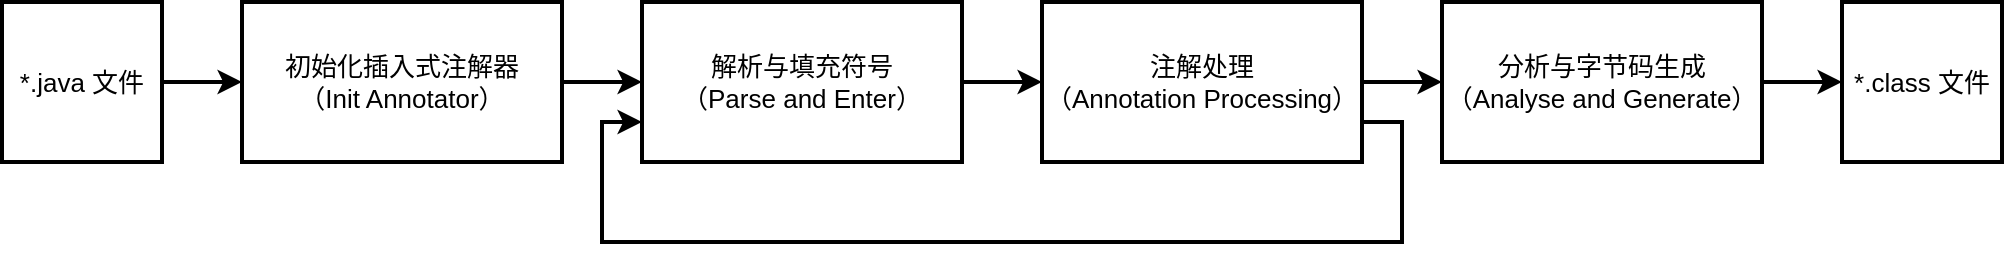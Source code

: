 <mxfile version="16.2.7" type="github">
  <diagram id="GTP2Jy751cfdpb6Nv49d" name="Page-1">
    <mxGraphModel dx="1038" dy="547" grid="1" gridSize="10" guides="1" tooltips="1" connect="1" arrows="1" fold="1" page="1" pageScale="1" pageWidth="1000" pageHeight="1000" math="0" shadow="0">
      <root>
        <mxCell id="0" />
        <mxCell id="1" parent="0" />
        <mxCell id="7VngOlp7SWyjkgBkYQJs-13" value="" style="edgeStyle=orthogonalEdgeStyle;rounded=0;orthogonalLoop=1;jettySize=auto;html=1;fontSize=13;strokeWidth=2;" edge="1" parent="1" source="7VngOlp7SWyjkgBkYQJs-1" target="7VngOlp7SWyjkgBkYQJs-12">
          <mxGeometry relative="1" as="geometry" />
        </mxCell>
        <mxCell id="7VngOlp7SWyjkgBkYQJs-1" value="*.java 文件" style="rounded=0;whiteSpace=wrap;html=1;fontSize=13;strokeWidth=2;" vertex="1" parent="1">
          <mxGeometry x="40" y="200" width="80" height="80" as="geometry" />
        </mxCell>
        <mxCell id="7VngOlp7SWyjkgBkYQJs-8" value="" style="edgeStyle=orthogonalEdgeStyle;rounded=0;orthogonalLoop=1;jettySize=auto;html=1;fontSize=13;strokeWidth=2;" edge="1" parent="1" source="7VngOlp7SWyjkgBkYQJs-2" target="7VngOlp7SWyjkgBkYQJs-3">
          <mxGeometry relative="1" as="geometry" />
        </mxCell>
        <mxCell id="7VngOlp7SWyjkgBkYQJs-2" value="解析与填充符号&lt;br style=&quot;font-size: 13px;&quot;&gt;（Parse and Enter）" style="rounded=0;whiteSpace=wrap;html=1;fontSize=13;strokeWidth=2;" vertex="1" parent="1">
          <mxGeometry x="360" y="200" width="160" height="80" as="geometry" />
        </mxCell>
        <mxCell id="7VngOlp7SWyjkgBkYQJs-9" value="" style="edgeStyle=orthogonalEdgeStyle;rounded=0;orthogonalLoop=1;jettySize=auto;html=1;fontSize=13;strokeWidth=2;" edge="1" parent="1" source="7VngOlp7SWyjkgBkYQJs-3" target="7VngOlp7SWyjkgBkYQJs-5">
          <mxGeometry relative="1" as="geometry" />
        </mxCell>
        <mxCell id="7VngOlp7SWyjkgBkYQJs-11" style="edgeStyle=orthogonalEdgeStyle;rounded=0;orthogonalLoop=1;jettySize=auto;html=1;entryX=0;entryY=0.75;entryDx=0;entryDy=0;fontSize=13;exitX=1;exitY=0.75;exitDx=0;exitDy=0;strokeWidth=2;" edge="1" parent="1" source="7VngOlp7SWyjkgBkYQJs-3" target="7VngOlp7SWyjkgBkYQJs-2">
          <mxGeometry relative="1" as="geometry">
            <Array as="points">
              <mxPoint x="740" y="260" />
              <mxPoint x="740" y="320" />
              <mxPoint x="340" y="320" />
              <mxPoint x="340" y="260" />
            </Array>
          </mxGeometry>
        </mxCell>
        <mxCell id="7VngOlp7SWyjkgBkYQJs-3" value="注解处理&lt;br style=&quot;font-size: 13px;&quot;&gt;（Annotation Processing）" style="rounded=0;whiteSpace=wrap;html=1;fontSize=13;strokeWidth=2;" vertex="1" parent="1">
          <mxGeometry x="560" y="200" width="160" height="80" as="geometry" />
        </mxCell>
        <mxCell id="7VngOlp7SWyjkgBkYQJs-10" value="" style="edgeStyle=orthogonalEdgeStyle;rounded=0;orthogonalLoop=1;jettySize=auto;html=1;fontSize=13;strokeWidth=2;" edge="1" parent="1" source="7VngOlp7SWyjkgBkYQJs-5" target="7VngOlp7SWyjkgBkYQJs-6">
          <mxGeometry relative="1" as="geometry" />
        </mxCell>
        <mxCell id="7VngOlp7SWyjkgBkYQJs-5" value="分析与字节码生成&lt;br style=&quot;font-size: 13px;&quot;&gt;（Analyse and Generate）" style="rounded=0;whiteSpace=wrap;html=1;fontSize=13;strokeWidth=2;" vertex="1" parent="1">
          <mxGeometry x="760" y="200" width="160" height="80" as="geometry" />
        </mxCell>
        <mxCell id="7VngOlp7SWyjkgBkYQJs-6" value="*.class 文件" style="rounded=0;whiteSpace=wrap;html=1;fontSize=13;strokeWidth=2;" vertex="1" parent="1">
          <mxGeometry x="960" y="200" width="80" height="80" as="geometry" />
        </mxCell>
        <mxCell id="7VngOlp7SWyjkgBkYQJs-14" value="" style="edgeStyle=orthogonalEdgeStyle;rounded=0;orthogonalLoop=1;jettySize=auto;html=1;fontSize=13;strokeWidth=2;" edge="1" parent="1" source="7VngOlp7SWyjkgBkYQJs-12" target="7VngOlp7SWyjkgBkYQJs-2">
          <mxGeometry relative="1" as="geometry" />
        </mxCell>
        <mxCell id="7VngOlp7SWyjkgBkYQJs-12" value="初始化插入式注解器&lt;br&gt;（Init Annotator）" style="rounded=0;whiteSpace=wrap;html=1;fontSize=13;strokeWidth=2;" vertex="1" parent="1">
          <mxGeometry x="160" y="200" width="160" height="80" as="geometry" />
        </mxCell>
      </root>
    </mxGraphModel>
  </diagram>
</mxfile>
